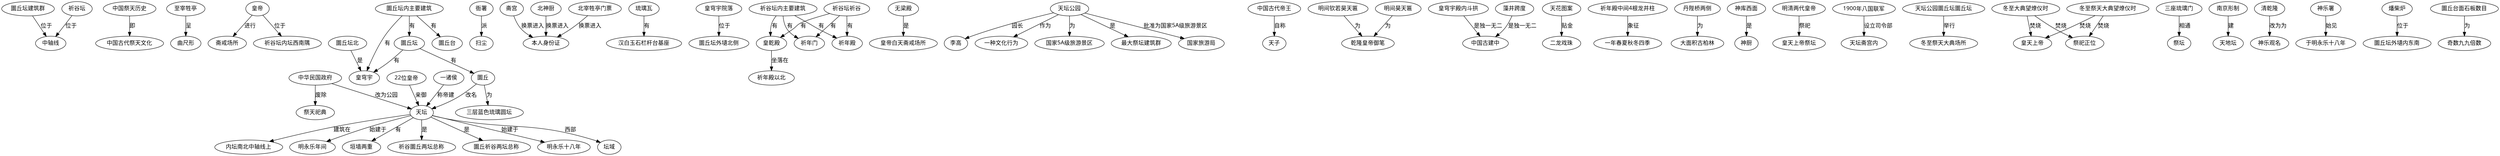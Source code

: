 digraph 2020341522592342 {
	"圜丘坛建筑群" [fontname=FangSong]
	"中轴线" [fontname=FangSong]
	"圜丘坛建筑群" -> "中轴线" [label="位于" fontname=FangSong]
	"中国祭天历史" [fontname=FangSong]
	"中国古代祭天文化" [fontname=FangSong]
	"中国祭天历史" -> "中国古代祭天文化" [label="即" fontname=FangSong]
	"至宰牲亭" [fontname=FangSong]
	"曲尺形" [fontname=FangSong]
	"至宰牲亭" -> "曲尺形" [label="呈" fontname=FangSong]
	"皇帝" [fontname=FangSong]
	"斋戒场所" [fontname=FangSong]
	"皇帝" -> "斋戒场所" [label="进行" fontname=FangSong]
	"圜丘坛" [fontname=FangSong]
	"皇穹宇" [fontname=FangSong]
	"圜丘坛" -> "皇穹宇" [label="有" fontname=FangSong]
	"衙署" [fontname=FangSong]
	"扫尘" [fontname=FangSong]
	"衙署" -> "扫尘" [label="派" fontname=FangSong]
	"斋宫" [fontname=FangSong]
	"本人身份证" [fontname=FangSong]
	"斋宫" -> "本人身份证" [label="换票进入" fontname=FangSong]
	"琉璃瓦" [fontname=FangSong]
	"汉白玉石栏杆台基座" [fontname=FangSong]
	"琉璃瓦" -> "汉白玉石栏杆台基座" [label="有" fontname=FangSong]
	"皇穹宇院落" [fontname=FangSong]
	"圜丘坛外壝北侧" [fontname=FangSong]
	"皇穹宇院落" -> "圜丘坛外壝北侧" [label="位于" fontname=FangSong]
	"天坛" [fontname=FangSong]
	"内坛南北中轴线上" [fontname=FangSong]
	"天坛" -> "内坛南北中轴线上" [label="建筑在" fontname=FangSong]
	"祈谷坛内主要建筑" [fontname=FangSong]
	"皇乾殿" [fontname=FangSong]
	"祈谷坛内主要建筑" -> "皇乾殿" [label="有" fontname=FangSong]
	"无梁殿" [fontname=FangSong]
	"皇帝白天斋戒场所" [fontname=FangSong]
	"无梁殿" -> "皇帝白天斋戒场所" [label="是" fontname=FangSong]
	"天坛公园" [fontname=FangSong]
	"李高" [fontname=FangSong]
	"天坛公园" -> "李高" [label="园长" fontname=FangSong]
	"中国古代帝王" [fontname=FangSong]
	"天子" [fontname=FangSong]
	"中国古代帝王" -> "天子" [label="自称" fontname=FangSong]
	"圜丘坛内主要建筑" [fontname=FangSong]
	"圜丘坛" [fontname=FangSong]
	"圜丘坛内主要建筑" -> "圜丘坛" [label="有" fontname=FangSong]
	"皇帝" [fontname=FangSong]
	"祈谷坛内坛西南隅" [fontname=FangSong]
	"皇帝" -> "祈谷坛内坛西南隅" [label="位于" fontname=FangSong]
	"天坛" [fontname=FangSong]
	"明永乐年间" [fontname=FangSong]
	"天坛" -> "明永乐年间" [label="始建于" fontname=FangSong]
	"祈谷坛祈谷" [fontname=FangSong]
	"皇乾殿" [fontname=FangSong]
	"祈谷坛祈谷" -> "皇乾殿" [label="有" fontname=FangSong]
	"明间钦若昊天匾" [fontname=FangSong]
	"乾隆皇帝御笔" [fontname=FangSong]
	"明间钦若昊天匾" -> "乾隆皇帝御笔" [label="为" fontname=FangSong]
	"祈谷坛内主要建筑" [fontname=FangSong]
	"祈年殿" [fontname=FangSong]
	"祈谷坛内主要建筑" -> "祈年殿" [label="有" fontname=FangSong]
	"皇穹宇殿内斗拱" [fontname=FangSong]
	"中国古建中" [fontname=FangSong]
	"皇穹宇殿内斗拱" -> "中国古建中" [label="是独一无二" fontname=FangSong]
	"天坛" [fontname=FangSong]
	"垣墙两重" [fontname=FangSong]
	"天坛" -> "垣墙两重" [label="有" fontname=FangSong]
	"天花图案" [fontname=FangSong]
	"二龙戏珠" [fontname=FangSong]
	"天花图案" -> "二龙戏珠" [label="贴金" fontname=FangSong]
	"天坛" [fontname=FangSong]
	"祈谷圜丘两坛总称" [fontname=FangSong]
	"天坛" -> "祈谷圜丘两坛总称" [label="是" fontname=FangSong]
	"祈年殿中间4根龙井柱" [fontname=FangSong]
	"一年春夏秋冬四季" [fontname=FangSong]
	"祈年殿中间4根龙井柱" -> "一年春夏秋冬四季" [label="象征" fontname=FangSong]
	"天坛公园" [fontname=FangSong]
	"一种文化行为" [fontname=FangSong]
	"天坛公园" -> "一种文化行为" [label="作为" fontname=FangSong]
	"天坛公园" [fontname=FangSong]
	"国家5A级旅游景区" [fontname=FangSong]
	"天坛公园" -> "国家5A级旅游景区" [label="为" fontname=FangSong]
	"圜丘坛北" [fontname=FangSong]
	"皇穹宇" [fontname=FangSong]
	"圜丘坛北" -> "皇穹宇" [label="是" fontname=FangSong]
	"藻井跨度" [fontname=FangSong]
	"中国古建中" [fontname=FangSong]
	"藻井跨度" -> "中国古建中" [label="是独一无二" fontname=FangSong]
	"天坛" [fontname=FangSong]
	"圜丘祈谷两坛总称" [fontname=FangSong]
	"天坛" -> "圜丘祈谷两坛总称" [label="是" fontname=FangSong]
	"丹陛桥两侧" [fontname=FangSong]
	"大面积古柏林" [fontname=FangSong]
	"丹陛桥两侧" -> "大面积古柏林" [label="为" fontname=FangSong]
	"祈谷坛" [fontname=FangSong]
	"中轴线" [fontname=FangSong]
	"祈谷坛" -> "中轴线" [label="位于" fontname=FangSong]
	"圜丘" [fontname=FangSong]
	"三层蓝色琉璃圆坛" [fontname=FangSong]
	"圜丘" -> "三层蓝色琉璃圆坛" [label="为" fontname=FangSong]
	"一诸侯" [fontname=FangSong]
	"天坛" [fontname=FangSong]
	"一诸侯" -> "天坛" [label="称帝建" fontname=FangSong]
	"天坛公园" [fontname=FangSong]
	"最大祭坛建筑群" [fontname=FangSong]
	"天坛公园" -> "最大祭坛建筑群" [label="是" fontname=FangSong]
	"中华民国政府" [fontname=FangSong]
	"天坛" [fontname=FangSong]
	"中华民国政府" -> "天坛" [label="改为公园" fontname=FangSong]
	"神库西面" [fontname=FangSong]
	"神厨" [fontname=FangSong]
	"神库西面" -> "神厨" [label="是" fontname=FangSong]
	"明清两代皇帝" [fontname=FangSong]
	"皇天上帝祭坛" [fontname=FangSong]
	"明清两代皇帝" -> "皇天上帝祭坛" [label="祭祀" fontname=FangSong]
	"天坛" [fontname=FangSong]
	"明永乐十八年" [fontname=FangSong]
	"天坛" -> "明永乐十八年" [label="始建于" fontname=FangSong]
	"圜丘坛内主要建筑" [fontname=FangSong]
	"皇穹宇" [fontname=FangSong]
	"圜丘坛内主要建筑" -> "皇穹宇" [label="有" fontname=FangSong]
	"天坛公园" [fontname=FangSong]
	"国家旅游局" [fontname=FangSong]
	"天坛公园" -> "国家旅游局" [label="批准为国家5A级旅游景区" fontname=FangSong]
	"1900年八国联军" [fontname=FangSong]
	"天坛斋宫内" [fontname=FangSong]
	"1900年八国联军" -> "天坛斋宫内" [label="设立司令部" fontname=FangSong]
	"天坛公园圜丘坛圜丘坛" [fontname=FangSong]
	"冬至祭天大典场所" [fontname=FangSong]
	"天坛公园圜丘坛圜丘坛" -> "冬至祭天大典场所" [label="举行" fontname=FangSong]
	"冬至大典望燎仪时" [fontname=FangSong]
	"皇天上帝" [fontname=FangSong]
	"冬至大典望燎仪时" -> "皇天上帝" [label="焚烧" fontname=FangSong]
	"祈谷坛内主要建筑" [fontname=FangSong]
	"祈年门" [fontname=FangSong]
	"祈谷坛内主要建筑" -> "祈年门" [label="有" fontname=FangSong]
	"三座琉璃门" [fontname=FangSong]
	"祭坛" [fontname=FangSong]
	"三座琉璃门" -> "祭坛" [label="相通" fontname=FangSong]
	"圜丘坛" [fontname=FangSong]
	"圜丘" [fontname=FangSong]
	"圜丘坛" -> "圜丘" [label="有" fontname=FangSong]
	"南京形制" [fontname=FangSong]
	"天地坛" [fontname=FangSong]
	"南京形制" -> "天地坛" [label="建" fontname=FangSong]
	"皇乾殿" [fontname=FangSong]
	"祈年殿以北" [fontname=FangSong]
	"皇乾殿" -> "祈年殿以北" [label="坐落在" fontname=FangSong]
	"清乾隆" [fontname=FangSong]
	"神乐观名" [fontname=FangSong]
	"清乾隆" -> "神乐观名" [label="改为为" fontname=FangSong]
	"神乐署" [fontname=FangSong]
	"于明永乐十八年" [fontname=FangSong]
	"神乐署" -> "于明永乐十八年" [label="始见" fontname=FangSong]
	"中华民国政府" [fontname=FangSong]
	"祭天祀典" [fontname=FangSong]
	"中华民国政府" -> "祭天祀典" [label="废除" fontname=FangSong]
	"天坛" [fontname=FangSong]
	"坛域" [fontname=FangSong]
	"天坛" -> "坛域" [label="西部" fontname=FangSong]
	"北神厨" [fontname=FangSong]
	"本人身份证" [fontname=FangSong]
	"北神厨" -> "本人身份证" [label="换票进入" fontname=FangSong]
	"祈谷坛祈谷" [fontname=FangSong]
	"祈年门" [fontname=FangSong]
	"祈谷坛祈谷" -> "祈年门" [label="有" fontname=FangSong]
	"冬至祭天大典望燎仪时" [fontname=FangSong]
	"皇天上帝" [fontname=FangSong]
	"冬至祭天大典望燎仪时" -> "皇天上帝" [label="焚烧" fontname=FangSong]
	"燔柴炉" [fontname=FangSong]
	"圜丘坛外壝内东南" [fontname=FangSong]
	"燔柴炉" -> "圜丘坛外壝内东南" [label="位于" fontname=FangSong]
	"圜丘" [fontname=FangSong]
	"天坛" [fontname=FangSong]
	"圜丘" -> "天坛" [label="改名" fontname=FangSong]
	"明间昊天匾" [fontname=FangSong]
	"乾隆皇帝御笔" [fontname=FangSong]
	"明间昊天匾" -> "乾隆皇帝御笔" [label="为" fontname=FangSong]
	"冬至祭天大典望燎仪时" [fontname=FangSong]
	"祭祀正位" [fontname=FangSong]
	"冬至祭天大典望燎仪时" -> "祭祀正位" [label="焚烧" fontname=FangSong]
	"冬至大典望燎仪时" [fontname=FangSong]
	"祭祀正位" [fontname=FangSong]
	"冬至大典望燎仪时" -> "祭祀正位" [label="焚烧" fontname=FangSong]
	"22位皇帝" [fontname=FangSong]
	"天坛" [fontname=FangSong]
	"22位皇帝" -> "天坛" [label="亲御" fontname=FangSong]
	"圜丘台面石板数目" [fontname=FangSong]
	"奇数九九倍数" [fontname=FangSong]
	"圜丘台面石板数目" -> "奇数九九倍数" [label="为" fontname=FangSong]
	"北宰牲亭门票" [fontname=FangSong]
	"本人身份证" [fontname=FangSong]
	"北宰牲亭门票" -> "本人身份证" [label="换票进入" fontname=FangSong]
	"祈谷坛祈谷" [fontname=FangSong]
	"祈年殿" [fontname=FangSong]
	"祈谷坛祈谷" -> "祈年殿" [label="有" fontname=FangSong]
	"圜丘坛内主要建筑" [fontname=FangSong]
	"圜丘台" [fontname=FangSong]
	"圜丘坛内主要建筑" -> "圜丘台" [label="有" fontname=FangSong]
}
